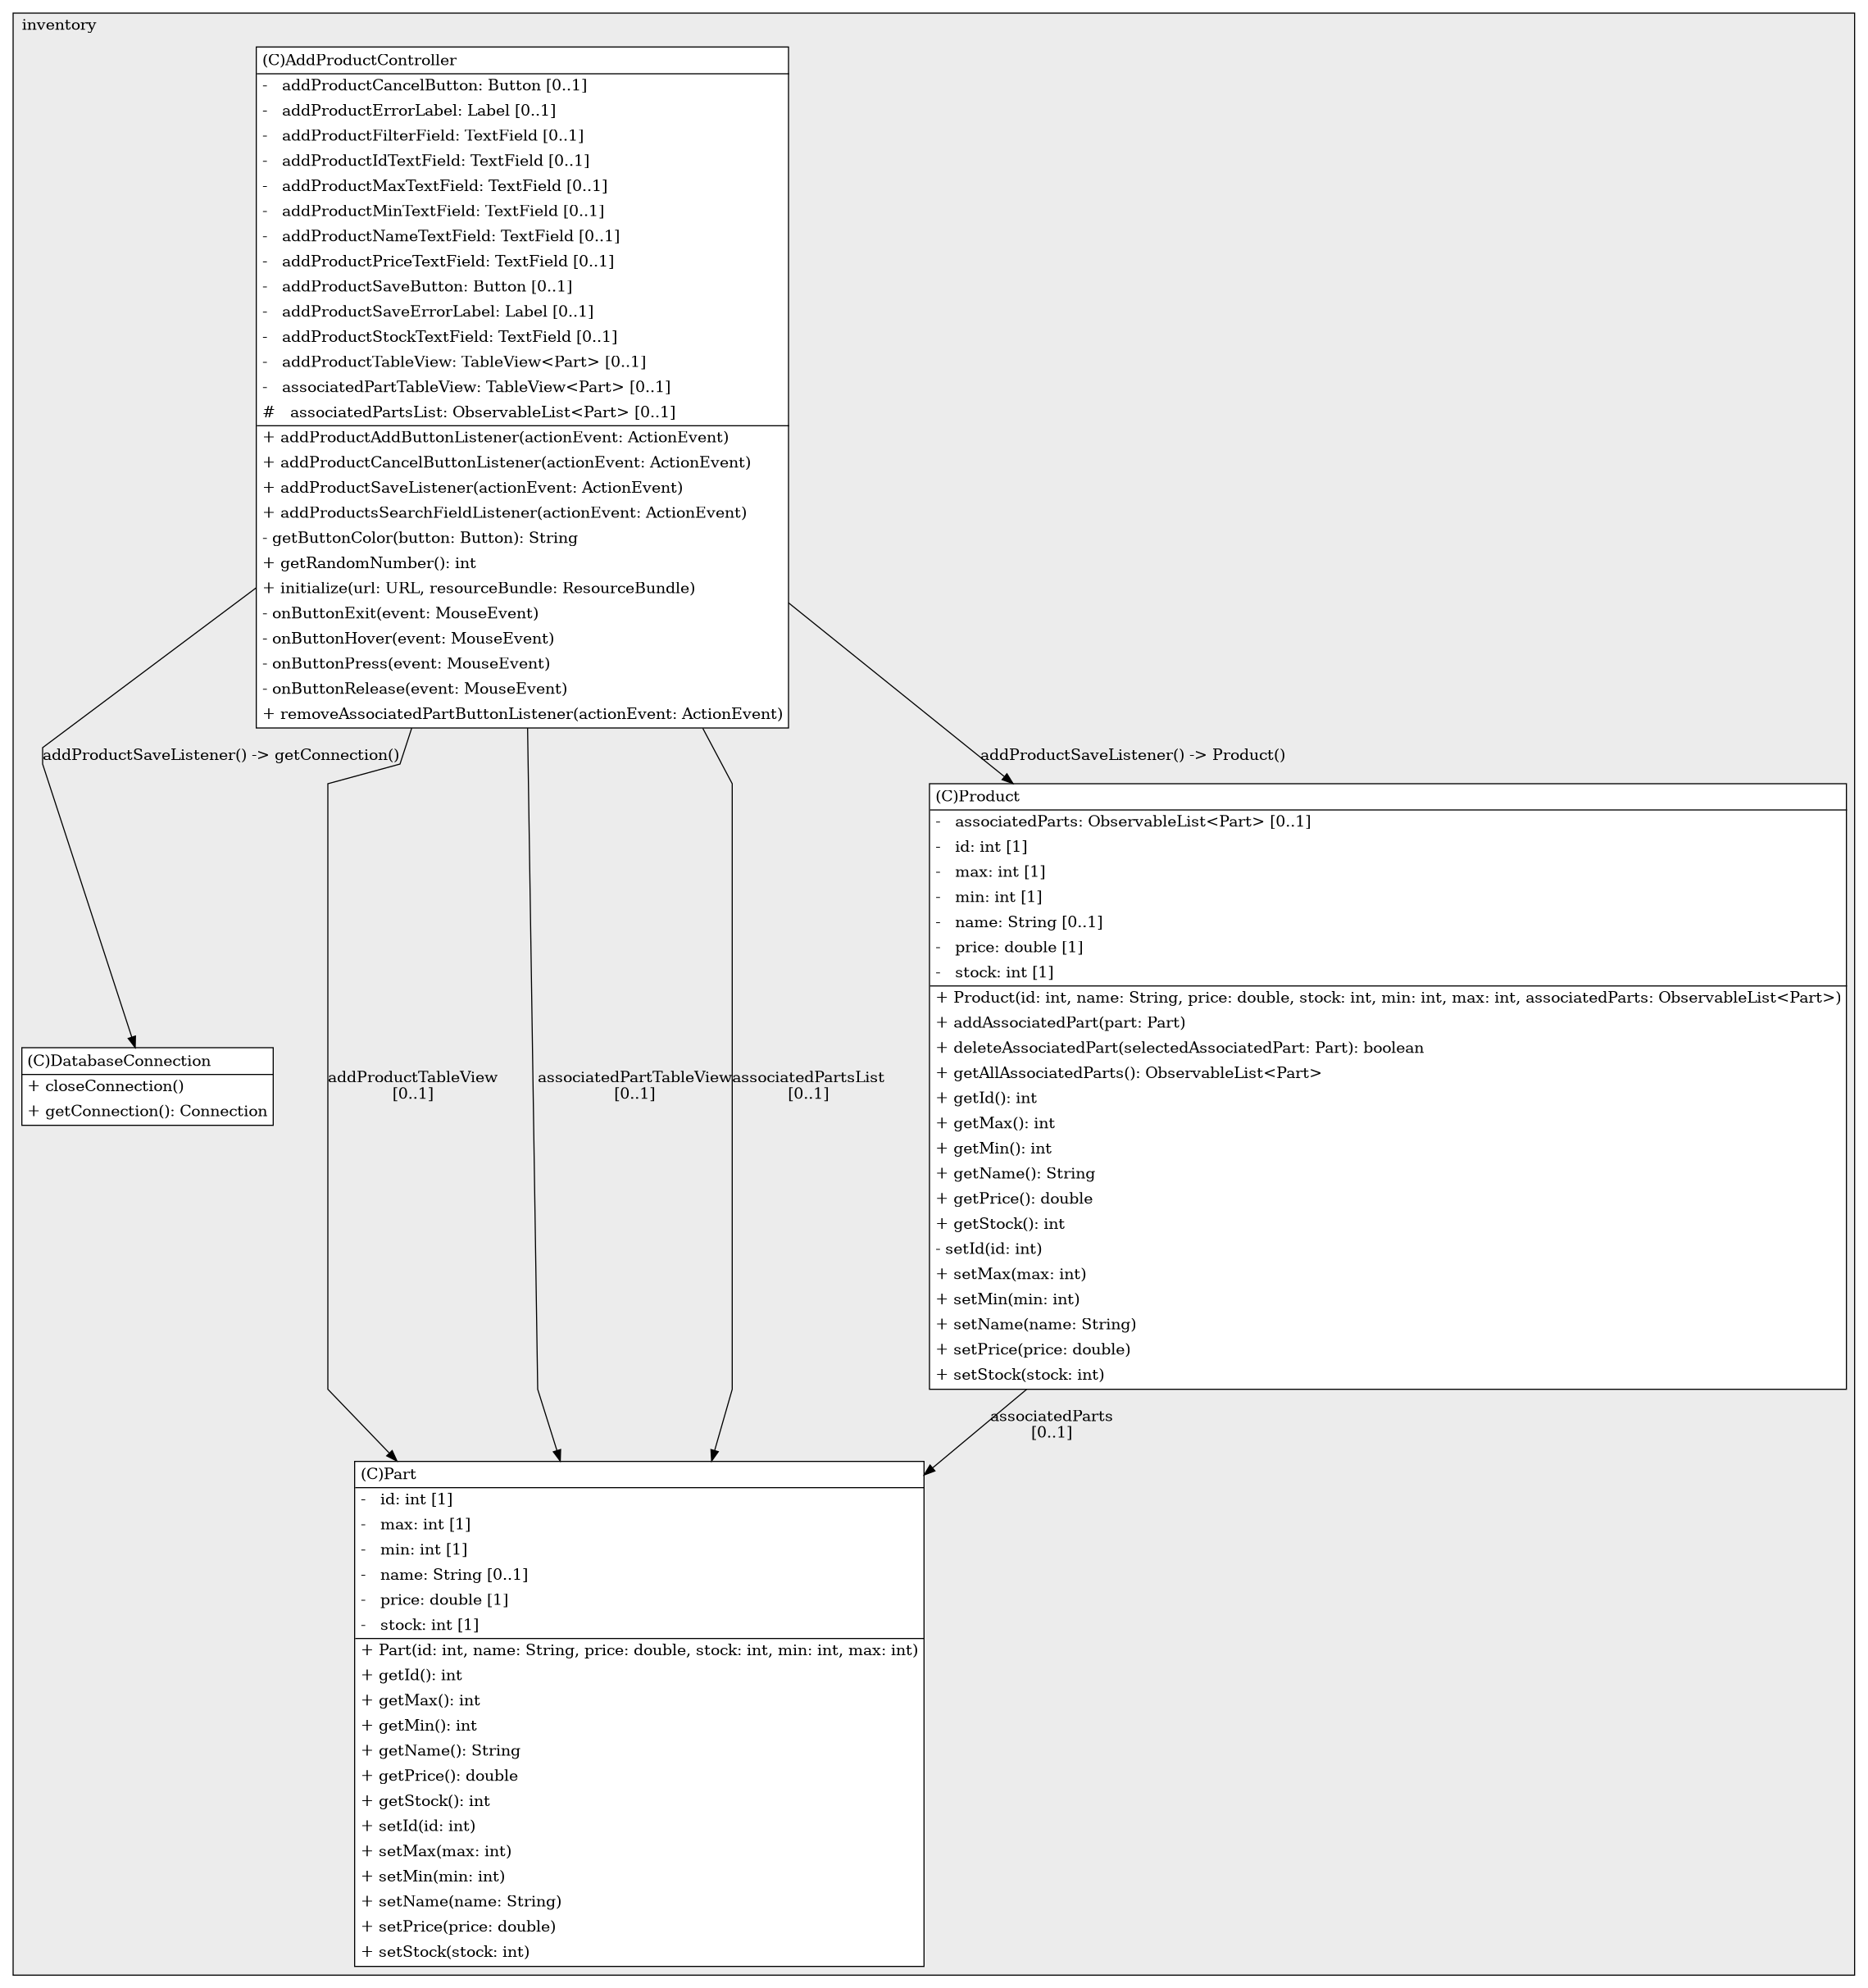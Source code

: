 @startuml

/' diagram meta data start
config=StructureConfiguration;
{
  "projectClassification": {
    "searchMode": "OpenProject", // OpenProject, AllProjects
    "includedProjects": "",
    "pathEndKeywords": "*.impl",
    "isClientPath": "",
    "isClientName": "",
    "isTestPath": "",
    "isTestName": "",
    "isMappingPath": "",
    "isMappingName": "",
    "isDataAccessPath": "",
    "isDataAccessName": "",
    "isDataStructurePath": "",
    "isDataStructureName": "",
    "isInterfaceStructuresPath": "",
    "isInterfaceStructuresName": "",
    "isEntryPointPath": "",
    "isEntryPointName": "",
    "treatFinalFieldsAsMandatory": false
  },
  "graphRestriction": {
    "classPackageExcludeFilter": "",
    "classPackageIncludeFilter": "",
    "classNameExcludeFilter": "",
    "classNameIncludeFilter": "",
    "methodNameExcludeFilter": "",
    "methodNameIncludeFilter": "",
    "removeByInheritance": "", // inheritance/annotation based filtering is done in a second step
    "removeByAnnotation": "",
    "removeByClassPackage": "", // cleanup the graph after inheritance/annotation based filtering is done
    "removeByClassName": "",
    "cutMappings": false,
    "cutEnum": false,
    "cutTests": false,
    "cutClient": false,
    "cutDataAccess": false,
    "cutInterfaceStructures": false,
    "cutDataStructures": false,
    "cutGetterAndSetter": false,
    "cutConstructors": false
  },
  "graphTraversal": {
    "forwardDepth": 3,
    "backwardDepth": 3,
    "classPackageExcludeFilter": "",
    "classPackageIncludeFilter": "",
    "classNameExcludeFilter": "",
    "classNameIncludeFilter": "",
    "methodNameExcludeFilter": "",
    "methodNameIncludeFilter": "",
    "hideMappings": false,
    "hideDataStructures": false,
    "hidePrivateMethods": true,
    "hideInterfaceCalls": true, // indirection: implementation -> interface (is hidden) -> implementation
    "onlyShowApplicationEntryPoints": false, // root node is included
    "useMethodCallsForStructureDiagram": "ForwardOnly" // ForwardOnly, BothDirections, No
  },
  "details": {
    "aggregation": "GroupByClass", // ByClass, GroupByClass, None
    "showClassGenericTypes": true,
    "showMethods": true,
    "showMethodParameterNames": true,
    "showMethodParameterTypes": true,
    "showMethodReturnType": true,
    "showPackageLevels": 2,
    "showDetailedClassStructure": true
  },
  "rootClass": "com.inventory.AddProductController",
  "extensionCallbackMethod": "" // qualified.class.name#methodName - signature: public static String method(String)
}
diagram meta data end '/



digraph g {
    rankdir="TB"
    splines=polyline
    

'nodes 
subgraph cluster_2020599460 { 
   	label=inventory
	labeljust=l
	fillcolor="#ececec"
	style=filled
   
   AddProductController1691664687[
	label=<<TABLE BORDER="1" CELLBORDER="0" CELLPADDING="4" CELLSPACING="0">
<TR><TD ALIGN="LEFT" >(C)AddProductController</TD></TR>
<HR/>
<TR><TD ALIGN="LEFT" >-   addProductCancelButton: Button [0..1]</TD></TR>
<TR><TD ALIGN="LEFT" >-   addProductErrorLabel: Label [0..1]</TD></TR>
<TR><TD ALIGN="LEFT" >-   addProductFilterField: TextField [0..1]</TD></TR>
<TR><TD ALIGN="LEFT" >-   addProductIdTextField: TextField [0..1]</TD></TR>
<TR><TD ALIGN="LEFT" >-   addProductMaxTextField: TextField [0..1]</TD></TR>
<TR><TD ALIGN="LEFT" >-   addProductMinTextField: TextField [0..1]</TD></TR>
<TR><TD ALIGN="LEFT" >-   addProductNameTextField: TextField [0..1]</TD></TR>
<TR><TD ALIGN="LEFT" >-   addProductPriceTextField: TextField [0..1]</TD></TR>
<TR><TD ALIGN="LEFT" >-   addProductSaveButton: Button [0..1]</TD></TR>
<TR><TD ALIGN="LEFT" >-   addProductSaveErrorLabel: Label [0..1]</TD></TR>
<TR><TD ALIGN="LEFT" >-   addProductStockTextField: TextField [0..1]</TD></TR>
<TR><TD ALIGN="LEFT" >-   addProductTableView: TableView&lt;Part&gt; [0..1]</TD></TR>
<TR><TD ALIGN="LEFT" >-   associatedPartTableView: TableView&lt;Part&gt; [0..1]</TD></TR>
<TR><TD ALIGN="LEFT" >#   associatedPartsList: ObservableList&lt;Part&gt; [0..1]</TD></TR>
<HR/>
<TR><TD ALIGN="LEFT" >+ addProductAddButtonListener(actionEvent: ActionEvent)</TD></TR>
<TR><TD ALIGN="LEFT" >+ addProductCancelButtonListener(actionEvent: ActionEvent)</TD></TR>
<TR><TD ALIGN="LEFT" >+ addProductSaveListener(actionEvent: ActionEvent)</TD></TR>
<TR><TD ALIGN="LEFT" >+ addProductsSearchFieldListener(actionEvent: ActionEvent)</TD></TR>
<TR><TD ALIGN="LEFT" >- getButtonColor(button: Button): String</TD></TR>
<TR><TD ALIGN="LEFT" >+ getRandomNumber(): int</TD></TR>
<TR><TD ALIGN="LEFT" >+ initialize(url: URL, resourceBundle: ResourceBundle)</TD></TR>
<TR><TD ALIGN="LEFT" >- onButtonExit(event: MouseEvent)</TD></TR>
<TR><TD ALIGN="LEFT" >- onButtonHover(event: MouseEvent)</TD></TR>
<TR><TD ALIGN="LEFT" >- onButtonPress(event: MouseEvent)</TD></TR>
<TR><TD ALIGN="LEFT" >- onButtonRelease(event: MouseEvent)</TD></TR>
<TR><TD ALIGN="LEFT" >+ removeAssociatedPartButtonListener(actionEvent: ActionEvent)</TD></TR>
</TABLE>>
	style=filled
	margin=0
	shape=plaintext
	fillcolor="#FFFFFF"
];

DatabaseConnection1691664687[
	label=<<TABLE BORDER="1" CELLBORDER="0" CELLPADDING="4" CELLSPACING="0">
<TR><TD ALIGN="LEFT" >(C)DatabaseConnection</TD></TR>
<HR/>
<TR><TD ALIGN="LEFT" >+ closeConnection()</TD></TR>
<TR><TD ALIGN="LEFT" >+ getConnection(): Connection</TD></TR>
</TABLE>>
	style=filled
	margin=0
	shape=plaintext
	fillcolor="#FFFFFF"
];

Part1691664687[
	label=<<TABLE BORDER="1" CELLBORDER="0" CELLPADDING="4" CELLSPACING="0">
<TR><TD ALIGN="LEFT" >(C)Part</TD></TR>
<HR/>
<TR><TD ALIGN="LEFT" >-   id: int [1]</TD></TR>
<TR><TD ALIGN="LEFT" >-   max: int [1]</TD></TR>
<TR><TD ALIGN="LEFT" >-   min: int [1]</TD></TR>
<TR><TD ALIGN="LEFT" >-   name: String [0..1]</TD></TR>
<TR><TD ALIGN="LEFT" >-   price: double [1]</TD></TR>
<TR><TD ALIGN="LEFT" >-   stock: int [1]</TD></TR>
<HR/>
<TR><TD ALIGN="LEFT" >+ Part(id: int, name: String, price: double, stock: int, min: int, max: int)</TD></TR>
<TR><TD ALIGN="LEFT" >+ getId(): int</TD></TR>
<TR><TD ALIGN="LEFT" >+ getMax(): int</TD></TR>
<TR><TD ALIGN="LEFT" >+ getMin(): int</TD></TR>
<TR><TD ALIGN="LEFT" >+ getName(): String</TD></TR>
<TR><TD ALIGN="LEFT" >+ getPrice(): double</TD></TR>
<TR><TD ALIGN="LEFT" >+ getStock(): int</TD></TR>
<TR><TD ALIGN="LEFT" >+ setId(id: int)</TD></TR>
<TR><TD ALIGN="LEFT" >+ setMax(max: int)</TD></TR>
<TR><TD ALIGN="LEFT" >+ setMin(min: int)</TD></TR>
<TR><TD ALIGN="LEFT" >+ setName(name: String)</TD></TR>
<TR><TD ALIGN="LEFT" >+ setPrice(price: double)</TD></TR>
<TR><TD ALIGN="LEFT" >+ setStock(stock: int)</TD></TR>
</TABLE>>
	style=filled
	margin=0
	shape=plaintext
	fillcolor="#FFFFFF"
];

Product1691664687[
	label=<<TABLE BORDER="1" CELLBORDER="0" CELLPADDING="4" CELLSPACING="0">
<TR><TD ALIGN="LEFT" >(C)Product</TD></TR>
<HR/>
<TR><TD ALIGN="LEFT" >-   associatedParts: ObservableList&lt;Part&gt; [0..1]</TD></TR>
<TR><TD ALIGN="LEFT" >-   id: int [1]</TD></TR>
<TR><TD ALIGN="LEFT" >-   max: int [1]</TD></TR>
<TR><TD ALIGN="LEFT" >-   min: int [1]</TD></TR>
<TR><TD ALIGN="LEFT" >-   name: String [0..1]</TD></TR>
<TR><TD ALIGN="LEFT" >-   price: double [1]</TD></TR>
<TR><TD ALIGN="LEFT" >-   stock: int [1]</TD></TR>
<HR/>
<TR><TD ALIGN="LEFT" >+ Product(id: int, name: String, price: double, stock: int, min: int, max: int, associatedParts: ObservableList&lt;Part&gt;)</TD></TR>
<TR><TD ALIGN="LEFT" >+ addAssociatedPart(part: Part)</TD></TR>
<TR><TD ALIGN="LEFT" >+ deleteAssociatedPart(selectedAssociatedPart: Part): boolean</TD></TR>
<TR><TD ALIGN="LEFT" >+ getAllAssociatedParts(): ObservableList&lt;Part&gt;</TD></TR>
<TR><TD ALIGN="LEFT" >+ getId(): int</TD></TR>
<TR><TD ALIGN="LEFT" >+ getMax(): int</TD></TR>
<TR><TD ALIGN="LEFT" >+ getMin(): int</TD></TR>
<TR><TD ALIGN="LEFT" >+ getName(): String</TD></TR>
<TR><TD ALIGN="LEFT" >+ getPrice(): double</TD></TR>
<TR><TD ALIGN="LEFT" >+ getStock(): int</TD></TR>
<TR><TD ALIGN="LEFT" >- setId(id: int)</TD></TR>
<TR><TD ALIGN="LEFT" >+ setMax(max: int)</TD></TR>
<TR><TD ALIGN="LEFT" >+ setMin(min: int)</TD></TR>
<TR><TD ALIGN="LEFT" >+ setName(name: String)</TD></TR>
<TR><TD ALIGN="LEFT" >+ setPrice(price: double)</TD></TR>
<TR><TD ALIGN="LEFT" >+ setStock(stock: int)</TD></TR>
</TABLE>>
	style=filled
	margin=0
	shape=plaintext
	fillcolor="#FFFFFF"
];
} 

'edges    
AddProductController1691664687 -> DatabaseConnection1691664687[label="addProductSaveListener() -> getConnection()"];
AddProductController1691664687 -> Part1691664687[label="addProductTableView
[0..1]"];
AddProductController1691664687 -> Part1691664687[label="associatedPartTableView
[0..1]"];
AddProductController1691664687 -> Part1691664687[label="associatedPartsList
[0..1]"];
AddProductController1691664687 -> Product1691664687[label="addProductSaveListener() -> Product()"];
Product1691664687 -> Part1691664687[label="associatedParts
[0..1]"];
    
}
@enduml